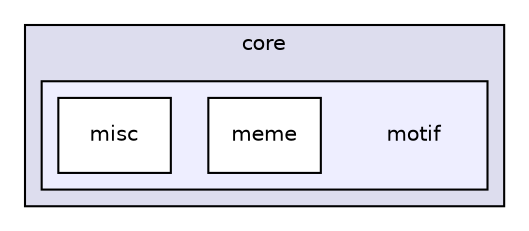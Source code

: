 digraph "java/broad/core/motif" {
  compound=true
  node [ fontsize="10", fontname="Helvetica"];
  edge [ labelfontsize="10", labelfontname="Helvetica"];
  subgraph clusterdir_d797da7c46939e8249507ee9301f1543 {
    graph [ bgcolor="#ddddee", pencolor="black", label="core" fontname="Helvetica", fontsize="10", URL="dir_d797da7c46939e8249507ee9301f1543.html"]
  subgraph clusterdir_8d567d12c26a77b5ab4a1b62934a44ea {
    graph [ bgcolor="#eeeeff", pencolor="black", label="" URL="dir_8d567d12c26a77b5ab4a1b62934a44ea.html"];
    dir_8d567d12c26a77b5ab4a1b62934a44ea [shape=plaintext label="motif"];
    dir_40260d6e86a101aa6cfa6512dd25894b [shape=box label="meme" color="black" fillcolor="white" style="filled" URL="dir_40260d6e86a101aa6cfa6512dd25894b.html"];
    dir_7d1a726bfa0d2cf1c724b9563ca0c2d8 [shape=box label="misc" color="black" fillcolor="white" style="filled" URL="dir_7d1a726bfa0d2cf1c724b9563ca0c2d8.html"];
  }
  }
}

